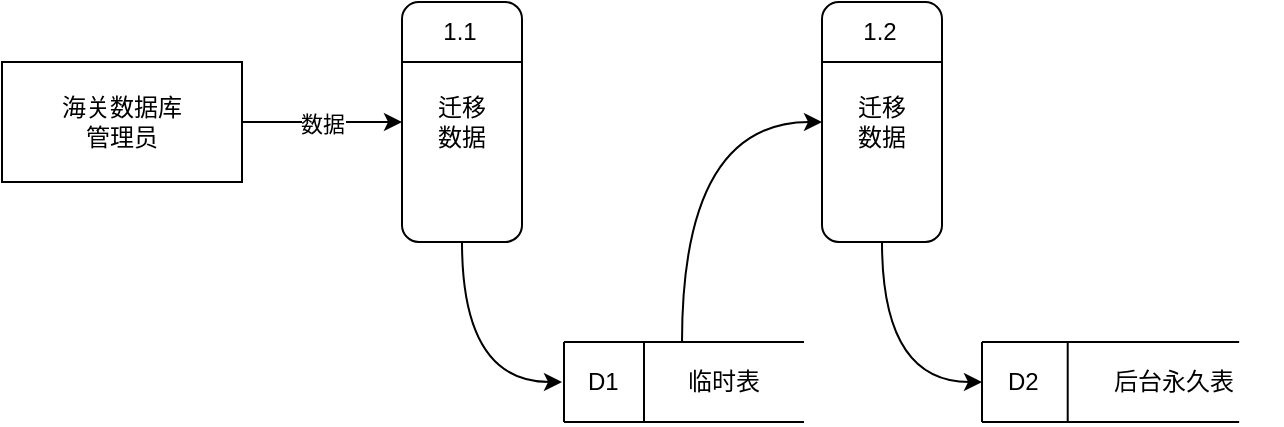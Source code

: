 <mxfile version="12.1.3" type="github" pages="1">
  <diagram id="ubA2gV7Gt1cGP0GErZQh" name="数据流图">
    <mxGraphModel dx="1248" dy="713" grid="1" gridSize="10" guides="1" tooltips="1" connect="1" arrows="1" fold="1" page="1" pageScale="1" pageWidth="827" pageHeight="1169" math="0" shadow="0">
      <root>
        <mxCell id="0"/>
        <mxCell id="1" parent="0"/>
        <mxCell id="rPMLSju1ZsLJiRAd3JM2-3" value="数据" style="edgeStyle=orthogonalEdgeStyle;rounded=0;orthogonalLoop=1;jettySize=auto;html=1;" edge="1" parent="1" source="rPMLSju1ZsLJiRAd3JM2-1">
          <mxGeometry relative="1" as="geometry">
            <mxPoint x="270" y="90" as="targetPoint"/>
          </mxGeometry>
        </mxCell>
        <mxCell id="rPMLSju1ZsLJiRAd3JM2-1" value="海关数据库&lt;br&gt;管理员" style="rounded=0;whiteSpace=wrap;html=1;" vertex="1" parent="1">
          <mxGeometry x="70" y="60" width="120" height="60" as="geometry"/>
        </mxCell>
        <mxCell id="rPMLSju1ZsLJiRAd3JM2-16" style="edgeStyle=orthogonalEdgeStyle;rounded=0;orthogonalLoop=1;jettySize=auto;html=1;curved=1;" edge="1" parent="1" source="rPMLSju1ZsLJiRAd3JM2-4">
          <mxGeometry relative="1" as="geometry">
            <mxPoint x="350" y="220" as="targetPoint"/>
            <Array as="points">
              <mxPoint x="300" y="220"/>
            </Array>
          </mxGeometry>
        </mxCell>
        <mxCell id="rPMLSju1ZsLJiRAd3JM2-4" value="迁移&lt;br&gt;数据" style="rounded=1;whiteSpace=wrap;html=1;rotation=0;arcSize=14;" vertex="1" parent="1">
          <mxGeometry x="270" y="30" width="60" height="120" as="geometry"/>
        </mxCell>
        <mxCell id="rPMLSju1ZsLJiRAd3JM2-6" value="" style="endArrow=none;html=1;entryX=1;entryY=0.25;entryDx=0;entryDy=0;exitX=0;exitY=0.25;exitDx=0;exitDy=0;" edge="1" parent="1" source="rPMLSju1ZsLJiRAd3JM2-4" target="rPMLSju1ZsLJiRAd3JM2-4">
          <mxGeometry width="50" height="50" relative="1" as="geometry">
            <mxPoint x="470" y="171" as="sourcePoint"/>
            <mxPoint x="440" y="120" as="targetPoint"/>
          </mxGeometry>
        </mxCell>
        <mxCell id="rPMLSju1ZsLJiRAd3JM2-7" value="1.1" style="text;html=1;strokeColor=none;fillColor=none;align=center;verticalAlign=middle;whiteSpace=wrap;rounded=0;" vertex="1" parent="1">
          <mxGeometry x="279" y="35" width="40" height="20" as="geometry"/>
        </mxCell>
        <mxCell id="rPMLSju1ZsLJiRAd3JM2-12" value="" style="group" vertex="1" connectable="0" parent="1">
          <mxGeometry x="351" y="200" width="120" height="40" as="geometry"/>
        </mxCell>
        <mxCell id="rPMLSju1ZsLJiRAd3JM2-8" value="" style="endArrow=none;html=1;" edge="1" parent="rPMLSju1ZsLJiRAd3JM2-12">
          <mxGeometry width="50" height="50" relative="1" as="geometry">
            <mxPoint as="sourcePoint"/>
            <mxPoint x="120" as="targetPoint"/>
          </mxGeometry>
        </mxCell>
        <mxCell id="rPMLSju1ZsLJiRAd3JM2-9" value="" style="endArrow=none;html=1;" edge="1" parent="rPMLSju1ZsLJiRAd3JM2-12">
          <mxGeometry width="50" height="50" relative="1" as="geometry">
            <mxPoint y="40" as="sourcePoint"/>
            <mxPoint x="120" y="40" as="targetPoint"/>
          </mxGeometry>
        </mxCell>
        <mxCell id="rPMLSju1ZsLJiRAd3JM2-10" value="" style="endArrow=none;html=1;" edge="1" parent="rPMLSju1ZsLJiRAd3JM2-12">
          <mxGeometry width="50" height="50" relative="1" as="geometry">
            <mxPoint y="40" as="sourcePoint"/>
            <mxPoint as="targetPoint"/>
          </mxGeometry>
        </mxCell>
        <mxCell id="rPMLSju1ZsLJiRAd3JM2-11" value="" style="endArrow=none;html=1;" edge="1" parent="rPMLSju1ZsLJiRAd3JM2-12">
          <mxGeometry width="50" height="50" relative="1" as="geometry">
            <mxPoint x="40" y="40" as="sourcePoint"/>
            <mxPoint x="40" as="targetPoint"/>
          </mxGeometry>
        </mxCell>
        <mxCell id="rPMLSju1ZsLJiRAd3JM2-15" value="临时表" style="text;html=1;resizable=0;points=[];autosize=1;align=left;verticalAlign=top;spacingTop=-4;" vertex="1" parent="rPMLSju1ZsLJiRAd3JM2-12">
          <mxGeometry x="60" y="10" width="50" height="20" as="geometry"/>
        </mxCell>
        <mxCell id="rPMLSju1ZsLJiRAd3JM2-14" value="D1" style="text;html=1;resizable=0;points=[];autosize=1;align=left;verticalAlign=top;spacingTop=-4;" vertex="1" parent="rPMLSju1ZsLJiRAd3JM2-12">
          <mxGeometry x="10" y="10" width="30" height="20" as="geometry"/>
        </mxCell>
        <mxCell id="rPMLSju1ZsLJiRAd3JM2-23" value="" style="group" vertex="1" connectable="0" parent="1">
          <mxGeometry x="480" y="30" width="60" height="120" as="geometry"/>
        </mxCell>
        <mxCell id="rPMLSju1ZsLJiRAd3JM2-20" value="迁移&lt;br&gt;数据" style="rounded=1;whiteSpace=wrap;html=1;rotation=0;arcSize=14;" vertex="1" parent="rPMLSju1ZsLJiRAd3JM2-23">
          <mxGeometry width="60" height="120" as="geometry"/>
        </mxCell>
        <mxCell id="rPMLSju1ZsLJiRAd3JM2-21" value="" style="endArrow=none;html=1;entryX=1;entryY=0.25;entryDx=0;entryDy=0;exitX=0;exitY=0.25;exitDx=0;exitDy=0;" edge="1" parent="rPMLSju1ZsLJiRAd3JM2-23" source="rPMLSju1ZsLJiRAd3JM2-20" target="rPMLSju1ZsLJiRAd3JM2-20">
          <mxGeometry width="50" height="50" relative="1" as="geometry">
            <mxPoint x="200" y="141" as="sourcePoint"/>
            <mxPoint x="170" y="90" as="targetPoint"/>
          </mxGeometry>
        </mxCell>
        <mxCell id="rPMLSju1ZsLJiRAd3JM2-22" value="1.2" style="text;html=1;strokeColor=none;fillColor=none;align=center;verticalAlign=middle;whiteSpace=wrap;rounded=0;" vertex="1" parent="rPMLSju1ZsLJiRAd3JM2-23">
          <mxGeometry x="9" y="5" width="40" height="20" as="geometry"/>
        </mxCell>
        <mxCell id="rPMLSju1ZsLJiRAd3JM2-25" value="" style="endArrow=classic;html=1;entryX=0;entryY=0.5;entryDx=0;entryDy=0;edgeStyle=orthogonalEdgeStyle;curved=1;" edge="1" parent="1" target="rPMLSju1ZsLJiRAd3JM2-20">
          <mxGeometry width="50" height="50" relative="1" as="geometry">
            <mxPoint x="410" y="200" as="sourcePoint"/>
            <mxPoint x="430" y="150" as="targetPoint"/>
            <Array as="points">
              <mxPoint x="410" y="90"/>
            </Array>
          </mxGeometry>
        </mxCell>
        <mxCell id="rPMLSju1ZsLJiRAd3JM2-26" value="" style="group" vertex="1" connectable="0" parent="1">
          <mxGeometry x="560" y="200" width="150" height="40" as="geometry"/>
        </mxCell>
        <mxCell id="rPMLSju1ZsLJiRAd3JM2-27" value="" style="endArrow=none;html=1;" edge="1" parent="rPMLSju1ZsLJiRAd3JM2-26">
          <mxGeometry width="50" height="50" relative="1" as="geometry">
            <mxPoint as="sourcePoint"/>
            <mxPoint x="128.571" as="targetPoint"/>
          </mxGeometry>
        </mxCell>
        <mxCell id="rPMLSju1ZsLJiRAd3JM2-28" value="" style="endArrow=none;html=1;" edge="1" parent="rPMLSju1ZsLJiRAd3JM2-26">
          <mxGeometry width="50" height="50" relative="1" as="geometry">
            <mxPoint y="40" as="sourcePoint"/>
            <mxPoint x="128.571" y="40" as="targetPoint"/>
          </mxGeometry>
        </mxCell>
        <mxCell id="rPMLSju1ZsLJiRAd3JM2-29" value="" style="endArrow=none;html=1;" edge="1" parent="rPMLSju1ZsLJiRAd3JM2-26">
          <mxGeometry width="50" height="50" relative="1" as="geometry">
            <mxPoint y="40" as="sourcePoint"/>
            <mxPoint as="targetPoint"/>
          </mxGeometry>
        </mxCell>
        <mxCell id="rPMLSju1ZsLJiRAd3JM2-30" value="" style="endArrow=none;html=1;" edge="1" parent="rPMLSju1ZsLJiRAd3JM2-26">
          <mxGeometry width="50" height="50" relative="1" as="geometry">
            <mxPoint x="42.857" y="40" as="sourcePoint"/>
            <mxPoint x="42.857" as="targetPoint"/>
          </mxGeometry>
        </mxCell>
        <mxCell id="rPMLSju1ZsLJiRAd3JM2-31" value="后台永久表" style="text;html=1;resizable=0;points=[];autosize=1;align=left;verticalAlign=top;spacingTop=-4;" vertex="1" parent="rPMLSju1ZsLJiRAd3JM2-26">
          <mxGeometry x="64.286" y="10" width="80" height="20" as="geometry"/>
        </mxCell>
        <mxCell id="rPMLSju1ZsLJiRAd3JM2-32" value="D2" style="text;html=1;resizable=0;points=[];autosize=1;align=left;verticalAlign=top;spacingTop=-4;" vertex="1" parent="rPMLSju1ZsLJiRAd3JM2-26">
          <mxGeometry x="10.714" y="10" width="30" height="20" as="geometry"/>
        </mxCell>
        <mxCell id="rPMLSju1ZsLJiRAd3JM2-34" style="edgeStyle=orthogonalEdgeStyle;rounded=0;orthogonalLoop=1;jettySize=auto;html=1;curved=1;" edge="1" parent="1">
          <mxGeometry relative="1" as="geometry">
            <mxPoint x="560" y="220" as="targetPoint"/>
            <mxPoint x="510" y="150" as="sourcePoint"/>
            <Array as="points">
              <mxPoint x="510" y="220"/>
            </Array>
          </mxGeometry>
        </mxCell>
      </root>
    </mxGraphModel>
  </diagram>
</mxfile>
